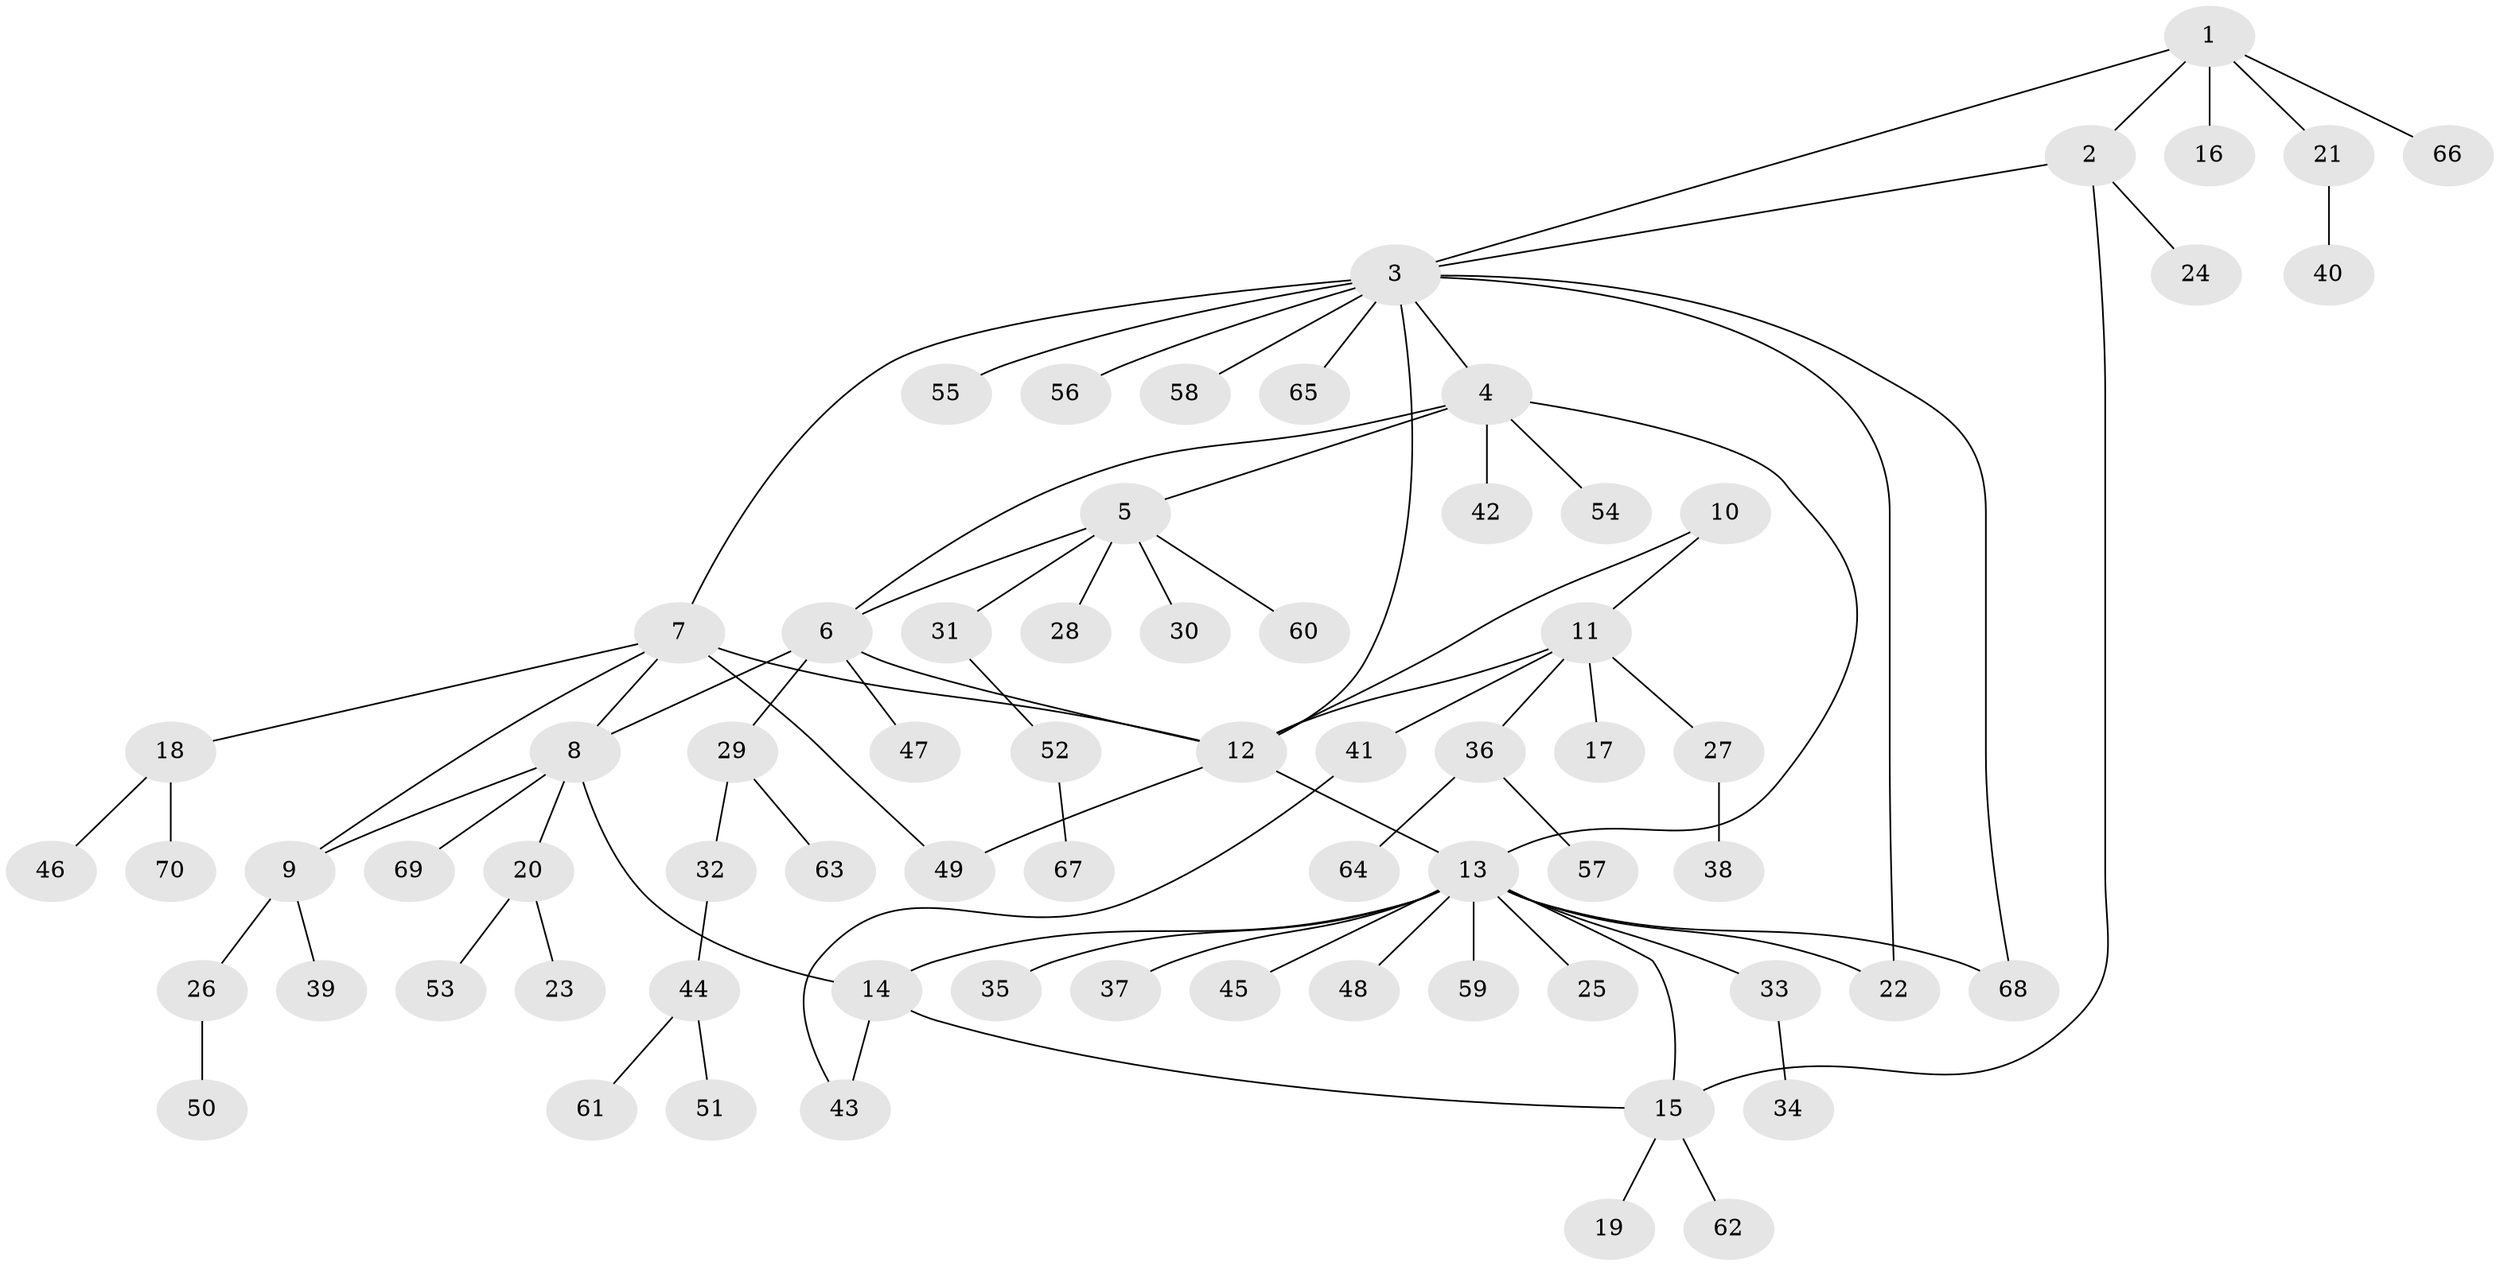 // coarse degree distribution, {5: 0.11428571428571428, 4: 0.11428571428571428, 1: 0.45714285714285713, 2: 0.14285714285714285, 11: 0.02857142857142857, 3: 0.11428571428571428, 9: 0.02857142857142857}
// Generated by graph-tools (version 1.1) at 2025/37/03/04/25 23:37:36]
// undirected, 70 vertices, 84 edges
graph export_dot {
  node [color=gray90,style=filled];
  1;
  2;
  3;
  4;
  5;
  6;
  7;
  8;
  9;
  10;
  11;
  12;
  13;
  14;
  15;
  16;
  17;
  18;
  19;
  20;
  21;
  22;
  23;
  24;
  25;
  26;
  27;
  28;
  29;
  30;
  31;
  32;
  33;
  34;
  35;
  36;
  37;
  38;
  39;
  40;
  41;
  42;
  43;
  44;
  45;
  46;
  47;
  48;
  49;
  50;
  51;
  52;
  53;
  54;
  55;
  56;
  57;
  58;
  59;
  60;
  61;
  62;
  63;
  64;
  65;
  66;
  67;
  68;
  69;
  70;
  1 -- 2;
  1 -- 3;
  1 -- 16;
  1 -- 21;
  1 -- 66;
  2 -- 3;
  2 -- 15;
  2 -- 24;
  3 -- 4;
  3 -- 7;
  3 -- 12;
  3 -- 22;
  3 -- 55;
  3 -- 56;
  3 -- 58;
  3 -- 65;
  3 -- 68;
  4 -- 5;
  4 -- 6;
  4 -- 13;
  4 -- 42;
  4 -- 54;
  5 -- 6;
  5 -- 28;
  5 -- 30;
  5 -- 31;
  5 -- 60;
  6 -- 8;
  6 -- 12;
  6 -- 29;
  6 -- 47;
  7 -- 8;
  7 -- 9;
  7 -- 12;
  7 -- 18;
  7 -- 49;
  8 -- 9;
  8 -- 14;
  8 -- 20;
  8 -- 69;
  9 -- 26;
  9 -- 39;
  10 -- 11;
  10 -- 12;
  11 -- 12;
  11 -- 17;
  11 -- 27;
  11 -- 36;
  11 -- 41;
  12 -- 13;
  12 -- 49;
  13 -- 14;
  13 -- 15;
  13 -- 22;
  13 -- 25;
  13 -- 33;
  13 -- 35;
  13 -- 37;
  13 -- 45;
  13 -- 48;
  13 -- 59;
  13 -- 68;
  14 -- 15;
  14 -- 43;
  15 -- 19;
  15 -- 62;
  18 -- 46;
  18 -- 70;
  20 -- 23;
  20 -- 53;
  21 -- 40;
  26 -- 50;
  27 -- 38;
  29 -- 32;
  29 -- 63;
  31 -- 52;
  32 -- 44;
  33 -- 34;
  36 -- 57;
  36 -- 64;
  41 -- 43;
  44 -- 51;
  44 -- 61;
  52 -- 67;
}
